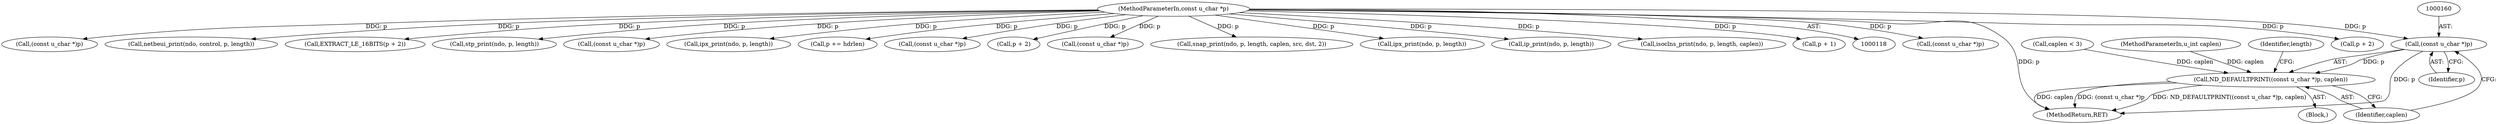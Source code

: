 digraph "0_tcpdump_1dcd10aceabbc03bf571ea32b892c522cbe923de_10@pointer" {
"1000159" [label="(Call,(const u_char *)p)"];
"1000120" [label="(MethodParameterIn,const u_char *p)"];
"1000158" [label="(Call,ND_DEFAULTPRINT((const u_char *)p, caplen))"];
"1000755" [label="(MethodReturn,RET)"];
"1000161" [label="(Identifier,p)"];
"1000637" [label="(Call,(const u_char *)p)"];
"1000178" [label="(Call,p + 2)"];
"1000143" [label="(Call,(const u_char *)p)"];
"1000453" [label="(Call,netbeui_print(ndo, control, p, length))"];
"1000230" [label="(Call,EXTRACT_LE_16BITS(p + 2))"];
"1000164" [label="(Identifier,length)"];
"1000383" [label="(Call,stp_print(ndo, p, length))"];
"1000222" [label="(Call,(const u_char *)p)"];
"1000429" [label="(Call,ipx_print(ndo, p, length))"];
"1000134" [label="(Call,caplen < 3)"];
"1000153" [label="(Block,)"];
"1000327" [label="(Call,p += hdrlen)"];
"1000206" [label="(Call,(const u_char *)p)"];
"1000231" [label="(Call,p + 2)"];
"1000667" [label="(Call,(const u_char *)p)"];
"1000351" [label="(Call,snap_print(ndo, p, length, caplen, src, dst, 2))"];
"1000159" [label="(Call,(const u_char *)p)"];
"1000162" [label="(Identifier,caplen)"];
"1000120" [label="(MethodParameterIn,const u_char *p)"];
"1000158" [label="(Call,ND_DEFAULTPRINT((const u_char *)p, caplen))"];
"1000257" [label="(Call,ipx_print(ndo, p, length))"];
"1000122" [label="(MethodParameterIn,u_int caplen)"];
"1000402" [label="(Call,ip_print(ndo, p, length))"];
"1000473" [label="(Call,isoclns_print(ndo, p, length, caplen))"];
"1000172" [label="(Call,p + 1)"];
"1000159" -> "1000158"  [label="AST: "];
"1000159" -> "1000161"  [label="CFG: "];
"1000160" -> "1000159"  [label="AST: "];
"1000161" -> "1000159"  [label="AST: "];
"1000162" -> "1000159"  [label="CFG: "];
"1000159" -> "1000755"  [label="DDG: p"];
"1000159" -> "1000158"  [label="DDG: p"];
"1000120" -> "1000159"  [label="DDG: p"];
"1000120" -> "1000118"  [label="AST: "];
"1000120" -> "1000755"  [label="DDG: p"];
"1000120" -> "1000143"  [label="DDG: p"];
"1000120" -> "1000172"  [label="DDG: p"];
"1000120" -> "1000178"  [label="DDG: p"];
"1000120" -> "1000206"  [label="DDG: p"];
"1000120" -> "1000222"  [label="DDG: p"];
"1000120" -> "1000230"  [label="DDG: p"];
"1000120" -> "1000231"  [label="DDG: p"];
"1000120" -> "1000257"  [label="DDG: p"];
"1000120" -> "1000327"  [label="DDG: p"];
"1000120" -> "1000351"  [label="DDG: p"];
"1000120" -> "1000383"  [label="DDG: p"];
"1000120" -> "1000402"  [label="DDG: p"];
"1000120" -> "1000429"  [label="DDG: p"];
"1000120" -> "1000453"  [label="DDG: p"];
"1000120" -> "1000473"  [label="DDG: p"];
"1000120" -> "1000637"  [label="DDG: p"];
"1000120" -> "1000667"  [label="DDG: p"];
"1000158" -> "1000153"  [label="AST: "];
"1000158" -> "1000162"  [label="CFG: "];
"1000162" -> "1000158"  [label="AST: "];
"1000164" -> "1000158"  [label="CFG: "];
"1000158" -> "1000755"  [label="DDG: (const u_char *)p"];
"1000158" -> "1000755"  [label="DDG: ND_DEFAULTPRINT((const u_char *)p, caplen)"];
"1000158" -> "1000755"  [label="DDG: caplen"];
"1000134" -> "1000158"  [label="DDG: caplen"];
"1000122" -> "1000158"  [label="DDG: caplen"];
}
